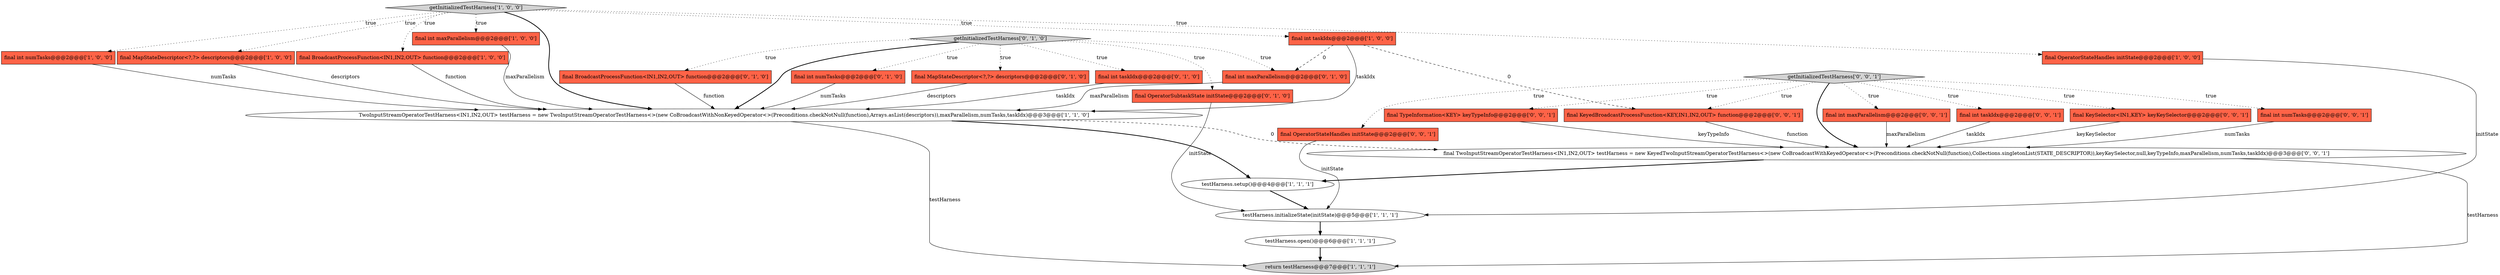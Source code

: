 digraph {
20 [style = filled, label = "getInitializedTestHarness['0', '0', '1']", fillcolor = lightgray, shape = diamond image = "AAA0AAABBB3BBB"];
15 [style = filled, label = "final BroadcastProcessFunction<IN1,IN2,OUT> function@@@2@@@['0', '1', '0']", fillcolor = tomato, shape = box image = "AAA0AAABBB2BBB"];
8 [style = filled, label = "return testHarness@@@7@@@['1', '1', '1']", fillcolor = lightgray, shape = ellipse image = "AAA0AAABBB1BBB"];
21 [style = filled, label = "final int numTasks@@@2@@@['0', '0', '1']", fillcolor = tomato, shape = box image = "AAA0AAABBB3BBB"];
3 [style = filled, label = "getInitializedTestHarness['1', '0', '0']", fillcolor = lightgray, shape = diamond image = "AAA0AAABBB1BBB"];
9 [style = filled, label = "testHarness.setup()@@@4@@@['1', '1', '1']", fillcolor = white, shape = ellipse image = "AAA0AAABBB1BBB"];
7 [style = filled, label = "testHarness.initializeState(initState)@@@5@@@['1', '1', '1']", fillcolor = white, shape = ellipse image = "AAA0AAABBB1BBB"];
1 [style = filled, label = "final int numTasks@@@2@@@['1', '0', '0']", fillcolor = tomato, shape = box image = "AAA0AAABBB1BBB"];
2 [style = filled, label = "final MapStateDescriptor<?,?> descriptors@@@2@@@['1', '0', '0']", fillcolor = tomato, shape = box image = "AAA0AAABBB1BBB"];
4 [style = filled, label = "final BroadcastProcessFunction<IN1,IN2,OUT> function@@@2@@@['1', '0', '0']", fillcolor = tomato, shape = box image = "AAA0AAABBB1BBB"];
25 [style = filled, label = "final TypeInformation<KEY> keyTypeInfo@@@2@@@['0', '0', '1']", fillcolor = tomato, shape = box image = "AAA0AAABBB3BBB"];
27 [style = filled, label = "final KeyedBroadcastProcessFunction<KEY,IN1,IN2,OUT> function@@@2@@@['0', '0', '1']", fillcolor = tomato, shape = box image = "AAA0AAABBB3BBB"];
12 [style = filled, label = "final int taskIdx@@@2@@@['0', '1', '0']", fillcolor = tomato, shape = box image = "AAA0AAABBB2BBB"];
24 [style = filled, label = "final OperatorStateHandles initState@@@2@@@['0', '0', '1']", fillcolor = tomato, shape = box image = "AAA0AAABBB3BBB"];
5 [style = filled, label = "final int maxParallelism@@@2@@@['1', '0', '0']", fillcolor = tomato, shape = box image = "AAA0AAABBB1BBB"];
10 [style = filled, label = "final int taskIdx@@@2@@@['1', '0', '0']", fillcolor = tomato, shape = box image = "AAA1AAABBB1BBB"];
0 [style = filled, label = "TwoInputStreamOperatorTestHarness<IN1,IN2,OUT> testHarness = new TwoInputStreamOperatorTestHarness<>(new CoBroadcastWithNonKeyedOperator<>(Preconditions.checkNotNull(function),Arrays.asList(descriptors)),maxParallelism,numTasks,taskIdx)@@@3@@@['1', '1', '0']", fillcolor = white, shape = ellipse image = "AAA0AAABBB1BBB"];
6 [style = filled, label = "final OperatorStateHandles initState@@@2@@@['1', '0', '0']", fillcolor = tomato, shape = box image = "AAA0AAABBB1BBB"];
11 [style = filled, label = "testHarness.open()@@@6@@@['1', '1', '1']", fillcolor = white, shape = ellipse image = "AAA0AAABBB1BBB"];
19 [style = filled, label = "final int maxParallelism@@@2@@@['0', '0', '1']", fillcolor = tomato, shape = box image = "AAA0AAABBB3BBB"];
22 [style = filled, label = "final TwoInputStreamOperatorTestHarness<IN1,IN2,OUT> testHarness = new KeyedTwoInputStreamOperatorTestHarness<>(new CoBroadcastWithKeyedOperator<>(Preconditions.checkNotNull(function),Collections.singletonList(STATE_DESCRIPTOR)),keyKeySelector,null,keyTypeInfo,maxParallelism,numTasks,taskIdx)@@@3@@@['0', '0', '1']", fillcolor = white, shape = ellipse image = "AAA0AAABBB3BBB"];
26 [style = filled, label = "final int taskIdx@@@2@@@['0', '0', '1']", fillcolor = tomato, shape = box image = "AAA0AAABBB3BBB"];
23 [style = filled, label = "final KeySelector<IN1,KEY> keyKeySelector@@@2@@@['0', '0', '1']", fillcolor = tomato, shape = box image = "AAA0AAABBB3BBB"];
17 [style = filled, label = "getInitializedTestHarness['0', '1', '0']", fillcolor = lightgray, shape = diamond image = "AAA0AAABBB2BBB"];
14 [style = filled, label = "final int numTasks@@@2@@@['0', '1', '0']", fillcolor = tomato, shape = box image = "AAA0AAABBB2BBB"];
16 [style = filled, label = "final OperatorSubtaskState initState@@@2@@@['0', '1', '0']", fillcolor = tomato, shape = box image = "AAA0AAABBB2BBB"];
13 [style = filled, label = "final MapStateDescriptor<?,?> descriptors@@@2@@@['0', '1', '0']", fillcolor = tomato, shape = box image = "AAA0AAABBB2BBB"];
18 [style = filled, label = "final int maxParallelism@@@2@@@['0', '1', '0']", fillcolor = tomato, shape = box image = "AAA1AAABBB2BBB"];
19->22 [style = solid, label="maxParallelism"];
22->8 [style = solid, label="testHarness"];
0->9 [style = bold, label=""];
7->11 [style = bold, label=""];
20->25 [style = dotted, label="true"];
17->18 [style = dotted, label="true"];
20->24 [style = dotted, label="true"];
26->22 [style = solid, label="taskIdx"];
16->7 [style = solid, label="initState"];
20->26 [style = dotted, label="true"];
22->9 [style = bold, label=""];
3->10 [style = dotted, label="true"];
27->22 [style = solid, label="function"];
1->0 [style = solid, label="numTasks"];
6->7 [style = solid, label="initState"];
3->4 [style = dotted, label="true"];
17->14 [style = dotted, label="true"];
20->27 [style = dotted, label="true"];
12->0 [style = solid, label="taskIdx"];
13->0 [style = solid, label="descriptors"];
20->21 [style = dotted, label="true"];
24->7 [style = solid, label="initState"];
3->6 [style = dotted, label="true"];
9->7 [style = bold, label=""];
10->27 [style = dashed, label="0"];
0->22 [style = dashed, label="0"];
25->22 [style = solid, label="keyTypeInfo"];
18->0 [style = solid, label="maxParallelism"];
3->0 [style = bold, label=""];
20->22 [style = bold, label=""];
4->0 [style = solid, label="function"];
17->16 [style = dotted, label="true"];
0->8 [style = solid, label="testHarness"];
3->5 [style = dotted, label="true"];
17->0 [style = bold, label=""];
17->15 [style = dotted, label="true"];
17->12 [style = dotted, label="true"];
15->0 [style = solid, label="function"];
5->0 [style = solid, label="maxParallelism"];
20->23 [style = dotted, label="true"];
23->22 [style = solid, label="keyKeySelector"];
10->0 [style = solid, label="taskIdx"];
14->0 [style = solid, label="numTasks"];
2->0 [style = solid, label="descriptors"];
11->8 [style = bold, label=""];
20->19 [style = dotted, label="true"];
17->13 [style = dotted, label="true"];
3->1 [style = dotted, label="true"];
21->22 [style = solid, label="numTasks"];
10->18 [style = dashed, label="0"];
3->2 [style = dotted, label="true"];
}
